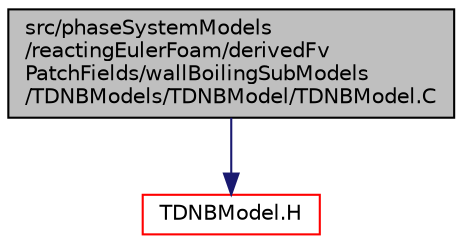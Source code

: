 digraph "src/phaseSystemModels/reactingEulerFoam/derivedFvPatchFields/wallBoilingSubModels/TDNBModels/TDNBModel/TDNBModel.C"
{
  bgcolor="transparent";
  edge [fontname="Helvetica",fontsize="10",labelfontname="Helvetica",labelfontsize="10"];
  node [fontname="Helvetica",fontsize="10",shape=record];
  Node1 [label="src/phaseSystemModels\l/reactingEulerFoam/derivedFv\lPatchFields/wallBoilingSubModels\l/TDNBModels/TDNBModel/TDNBModel.C",height=0.2,width=0.4,color="black", fillcolor="grey75", style="filled" fontcolor="black"];
  Node1 -> Node2 [color="midnightblue",fontsize="10",style="solid",fontname="Helvetica"];
  Node2 [label="TDNBModel.H",height=0.2,width=0.4,color="red",URL="$TDNBModel_8H.html"];
}
